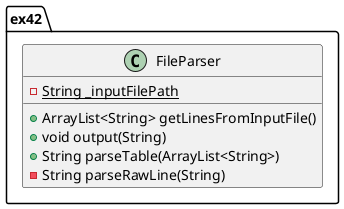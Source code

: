 ' UCF COP3330 Fall 2021 Assignment 3 Solution
' Copyright 2021 James Karlinski

@startuml
class ex42.FileParser
{
    + ArrayList<String> getLinesFromInputFile()
    + void output(String)
    + String parseTable(ArrayList<String>)

    - {static} String _inputFilePath
    - String parseRawLine(String)
}
@enduml